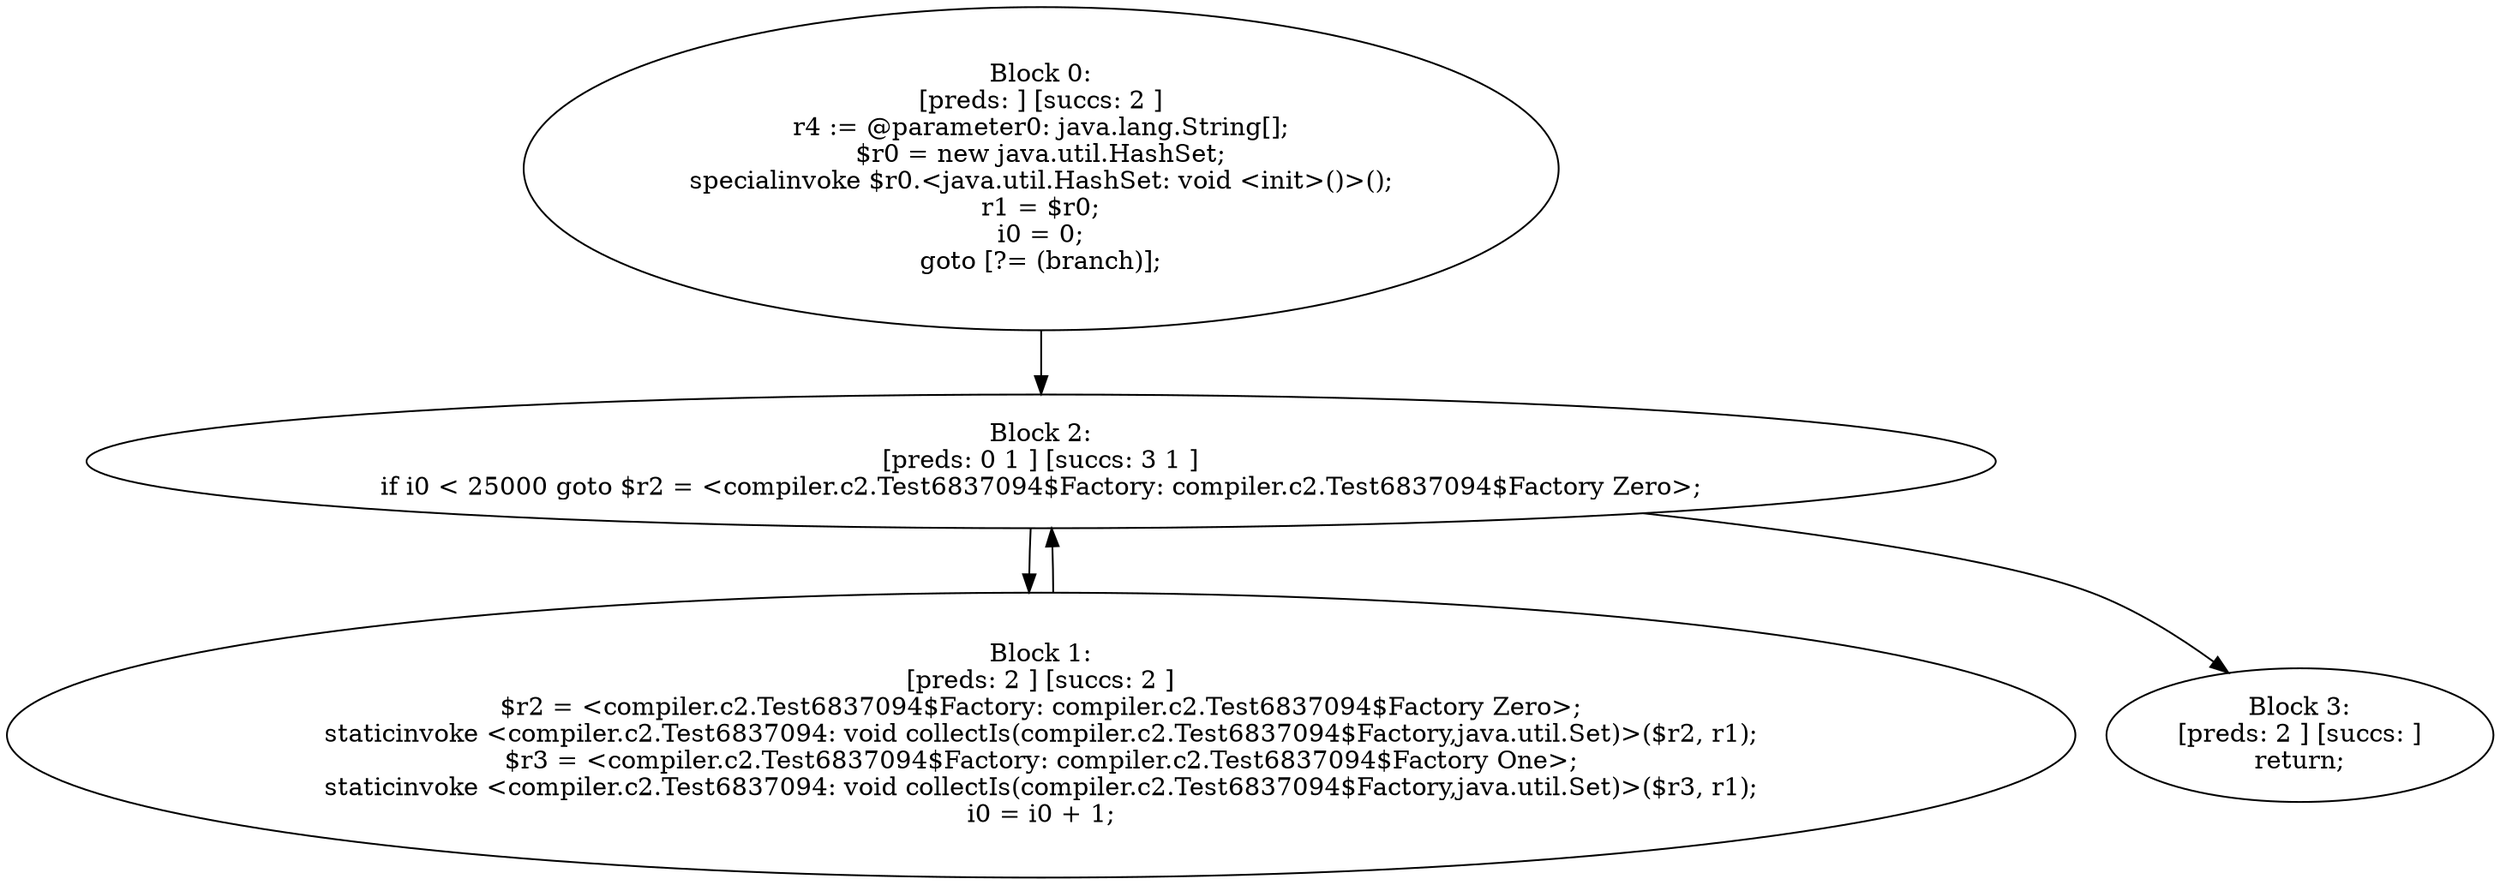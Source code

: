 digraph "unitGraph" {
    "Block 0:
[preds: ] [succs: 2 ]
r4 := @parameter0: java.lang.String[];
$r0 = new java.util.HashSet;
specialinvoke $r0.<java.util.HashSet: void <init>()>();
r1 = $r0;
i0 = 0;
goto [?= (branch)];
"
    "Block 1:
[preds: 2 ] [succs: 2 ]
$r2 = <compiler.c2.Test6837094$Factory: compiler.c2.Test6837094$Factory Zero>;
staticinvoke <compiler.c2.Test6837094: void collectIs(compiler.c2.Test6837094$Factory,java.util.Set)>($r2, r1);
$r3 = <compiler.c2.Test6837094$Factory: compiler.c2.Test6837094$Factory One>;
staticinvoke <compiler.c2.Test6837094: void collectIs(compiler.c2.Test6837094$Factory,java.util.Set)>($r3, r1);
i0 = i0 + 1;
"
    "Block 2:
[preds: 0 1 ] [succs: 3 1 ]
if i0 < 25000 goto $r2 = <compiler.c2.Test6837094$Factory: compiler.c2.Test6837094$Factory Zero>;
"
    "Block 3:
[preds: 2 ] [succs: ]
return;
"
    "Block 0:
[preds: ] [succs: 2 ]
r4 := @parameter0: java.lang.String[];
$r0 = new java.util.HashSet;
specialinvoke $r0.<java.util.HashSet: void <init>()>();
r1 = $r0;
i0 = 0;
goto [?= (branch)];
"->"Block 2:
[preds: 0 1 ] [succs: 3 1 ]
if i0 < 25000 goto $r2 = <compiler.c2.Test6837094$Factory: compiler.c2.Test6837094$Factory Zero>;
";
    "Block 1:
[preds: 2 ] [succs: 2 ]
$r2 = <compiler.c2.Test6837094$Factory: compiler.c2.Test6837094$Factory Zero>;
staticinvoke <compiler.c2.Test6837094: void collectIs(compiler.c2.Test6837094$Factory,java.util.Set)>($r2, r1);
$r3 = <compiler.c2.Test6837094$Factory: compiler.c2.Test6837094$Factory One>;
staticinvoke <compiler.c2.Test6837094: void collectIs(compiler.c2.Test6837094$Factory,java.util.Set)>($r3, r1);
i0 = i0 + 1;
"->"Block 2:
[preds: 0 1 ] [succs: 3 1 ]
if i0 < 25000 goto $r2 = <compiler.c2.Test6837094$Factory: compiler.c2.Test6837094$Factory Zero>;
";
    "Block 2:
[preds: 0 1 ] [succs: 3 1 ]
if i0 < 25000 goto $r2 = <compiler.c2.Test6837094$Factory: compiler.c2.Test6837094$Factory Zero>;
"->"Block 3:
[preds: 2 ] [succs: ]
return;
";
    "Block 2:
[preds: 0 1 ] [succs: 3 1 ]
if i0 < 25000 goto $r2 = <compiler.c2.Test6837094$Factory: compiler.c2.Test6837094$Factory Zero>;
"->"Block 1:
[preds: 2 ] [succs: 2 ]
$r2 = <compiler.c2.Test6837094$Factory: compiler.c2.Test6837094$Factory Zero>;
staticinvoke <compiler.c2.Test6837094: void collectIs(compiler.c2.Test6837094$Factory,java.util.Set)>($r2, r1);
$r3 = <compiler.c2.Test6837094$Factory: compiler.c2.Test6837094$Factory One>;
staticinvoke <compiler.c2.Test6837094: void collectIs(compiler.c2.Test6837094$Factory,java.util.Set)>($r3, r1);
i0 = i0 + 1;
";
}
